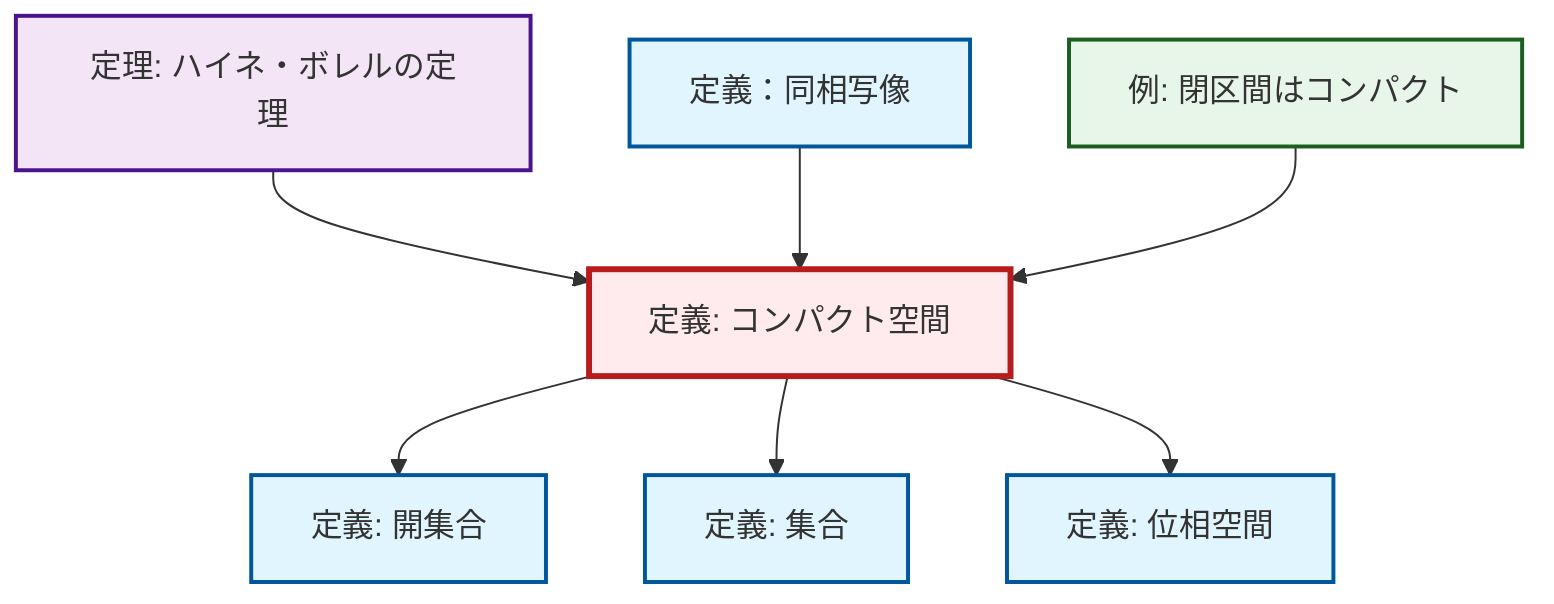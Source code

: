 graph TD
    classDef definition fill:#e1f5fe,stroke:#01579b,stroke-width:2px
    classDef theorem fill:#f3e5f5,stroke:#4a148c,stroke-width:2px
    classDef axiom fill:#fff3e0,stroke:#e65100,stroke-width:2px
    classDef example fill:#e8f5e9,stroke:#1b5e20,stroke-width:2px
    classDef current fill:#ffebee,stroke:#b71c1c,stroke-width:3px
    def-topological-space["定義: 位相空間"]:::definition
    def-compact["定義: コンパクト空間"]:::definition
    def-open-set["定義: 開集合"]:::definition
    def-set["定義: 集合"]:::definition
    thm-heine-borel["定理: ハイネ・ボレルの定理"]:::theorem
    def-homeomorphism["定義：同相写像"]:::definition
    ex-closed-interval-compact["例: 閉区間はコンパクト"]:::example
    def-compact --> def-open-set
    thm-heine-borel --> def-compact
    def-compact --> def-set
    def-homeomorphism --> def-compact
    ex-closed-interval-compact --> def-compact
    def-compact --> def-topological-space
    class def-compact current